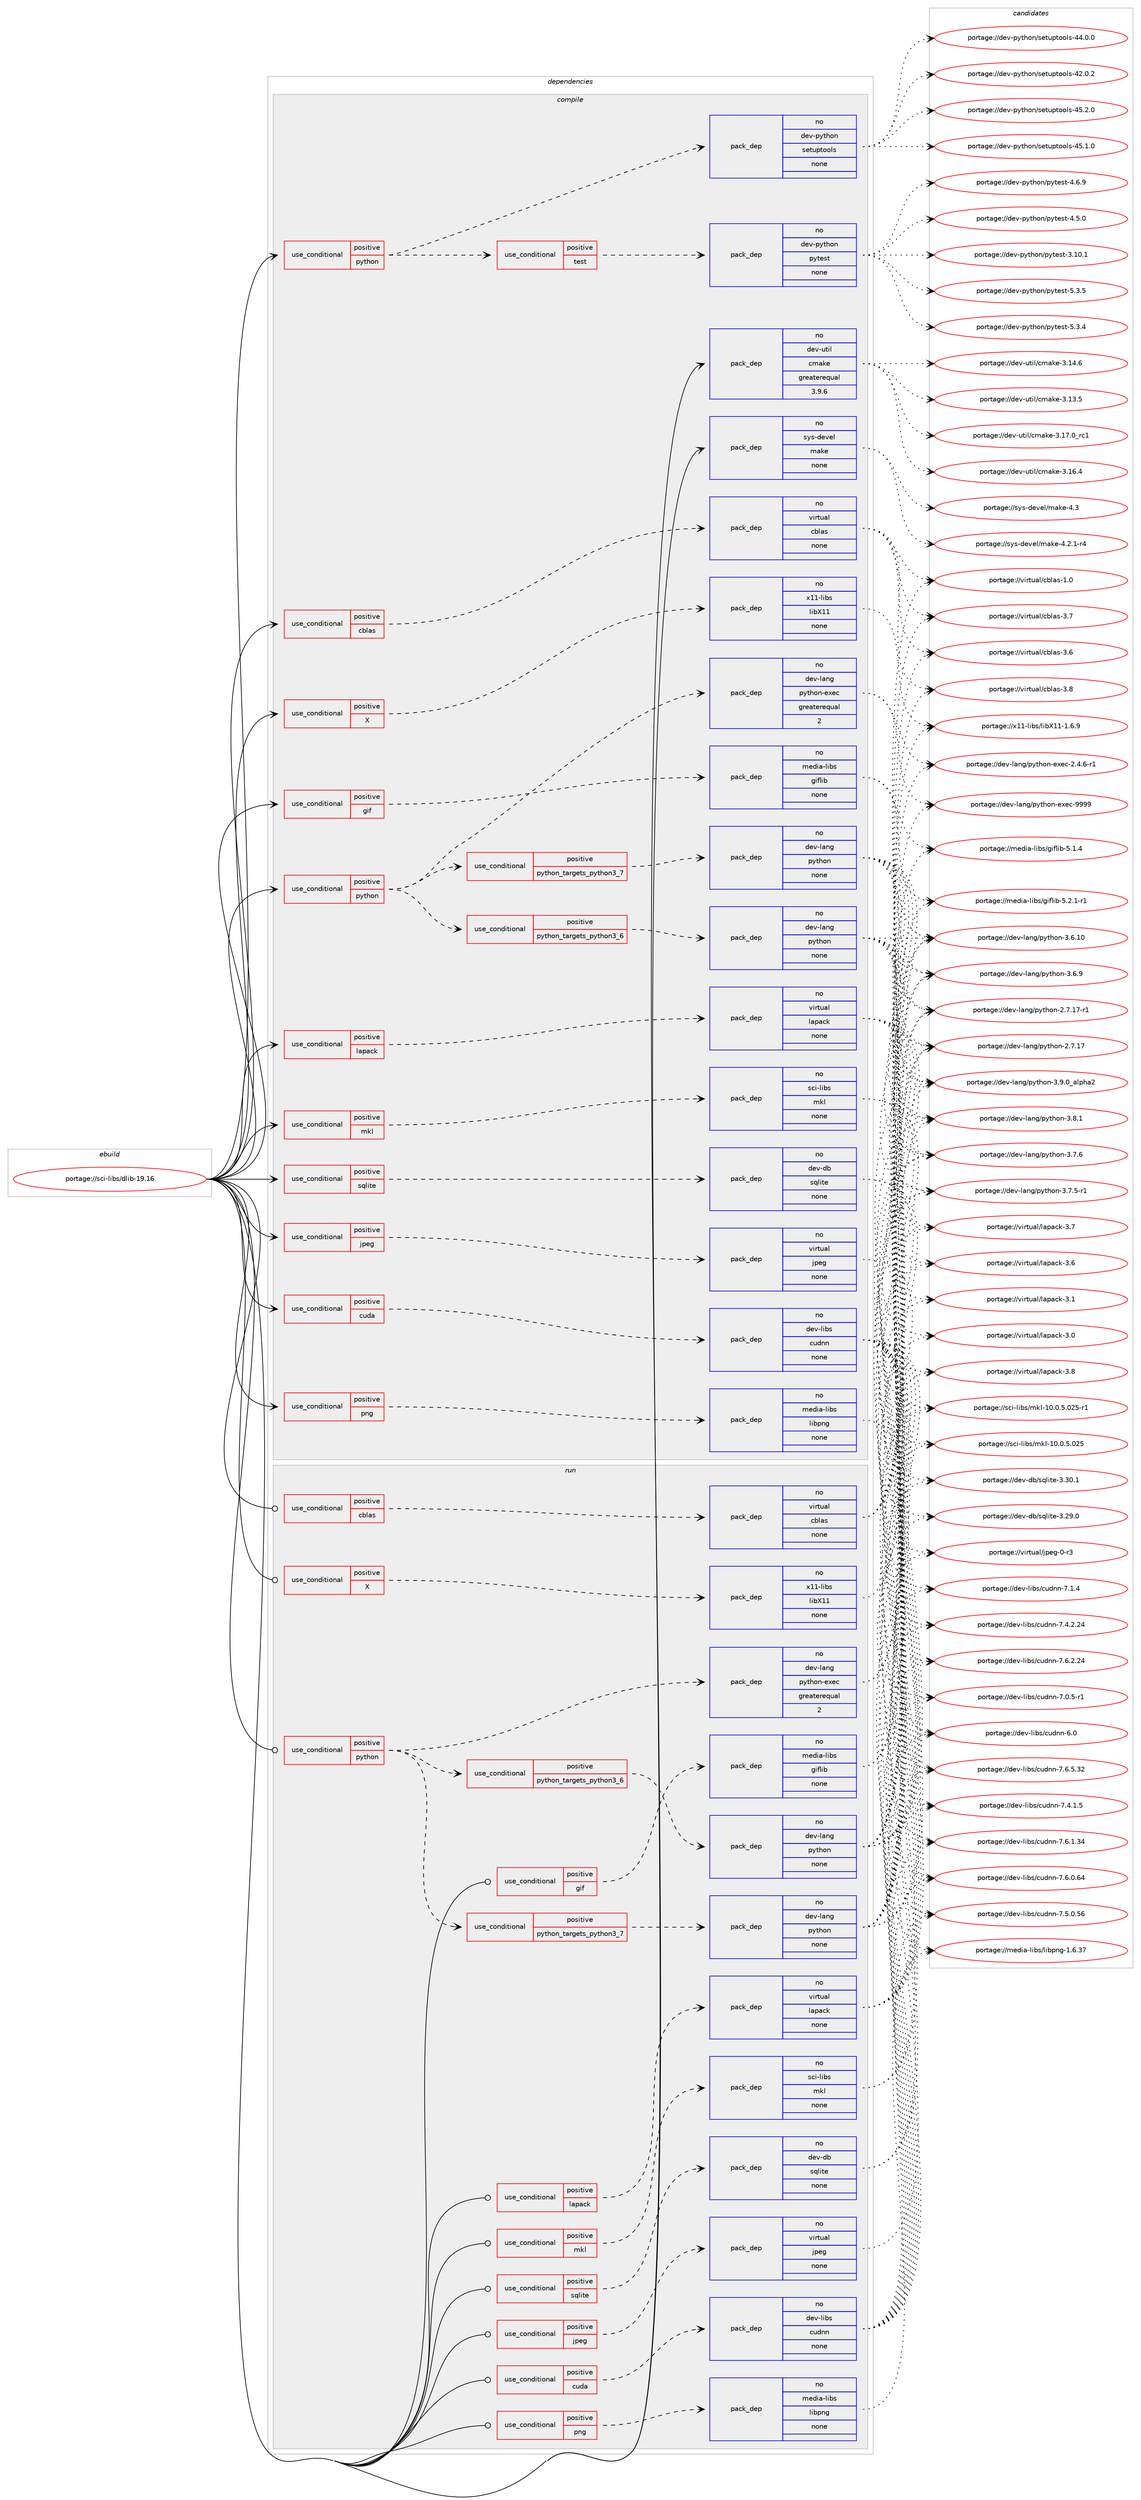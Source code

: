 digraph prolog {

# *************
# Graph options
# *************

newrank=true;
concentrate=true;
compound=true;
graph [rankdir=LR,fontname=Helvetica,fontsize=10,ranksep=1.5];#, ranksep=2.5, nodesep=0.2];
edge  [arrowhead=vee];
node  [fontname=Helvetica,fontsize=10];

# **********
# The ebuild
# **********

subgraph cluster_leftcol {
color=gray;
rank=same;
label=<<i>ebuild</i>>;
id [label="portage://sci-libs/dlib-19.16", color=red, width=4, href="../sci-libs/dlib-19.16.svg"];
}

# ****************
# The dependencies
# ****************

subgraph cluster_midcol {
color=gray;
label=<<i>dependencies</i>>;
subgraph cluster_compile {
fillcolor="#eeeeee";
style=filled;
label=<<i>compile</i>>;
subgraph cond19337 {
dependency95347 [label=<<TABLE BORDER="0" CELLBORDER="1" CELLSPACING="0" CELLPADDING="4"><TR><TD ROWSPAN="3" CELLPADDING="10">use_conditional</TD></TR><TR><TD>positive</TD></TR><TR><TD>X</TD></TR></TABLE>>, shape=none, color=red];
subgraph pack74422 {
dependency95348 [label=<<TABLE BORDER="0" CELLBORDER="1" CELLSPACING="0" CELLPADDING="4" WIDTH="220"><TR><TD ROWSPAN="6" CELLPADDING="30">pack_dep</TD></TR><TR><TD WIDTH="110">no</TD></TR><TR><TD>x11-libs</TD></TR><TR><TD>libX11</TD></TR><TR><TD>none</TD></TR><TR><TD></TD></TR></TABLE>>, shape=none, color=blue];
}
dependency95347:e -> dependency95348:w [weight=20,style="dashed",arrowhead="vee"];
}
id:e -> dependency95347:w [weight=20,style="solid",arrowhead="vee"];
subgraph cond19338 {
dependency95349 [label=<<TABLE BORDER="0" CELLBORDER="1" CELLSPACING="0" CELLPADDING="4"><TR><TD ROWSPAN="3" CELLPADDING="10">use_conditional</TD></TR><TR><TD>positive</TD></TR><TR><TD>cblas</TD></TR></TABLE>>, shape=none, color=red];
subgraph pack74423 {
dependency95350 [label=<<TABLE BORDER="0" CELLBORDER="1" CELLSPACING="0" CELLPADDING="4" WIDTH="220"><TR><TD ROWSPAN="6" CELLPADDING="30">pack_dep</TD></TR><TR><TD WIDTH="110">no</TD></TR><TR><TD>virtual</TD></TR><TR><TD>cblas</TD></TR><TR><TD>none</TD></TR><TR><TD></TD></TR></TABLE>>, shape=none, color=blue];
}
dependency95349:e -> dependency95350:w [weight=20,style="dashed",arrowhead="vee"];
}
id:e -> dependency95349:w [weight=20,style="solid",arrowhead="vee"];
subgraph cond19339 {
dependency95351 [label=<<TABLE BORDER="0" CELLBORDER="1" CELLSPACING="0" CELLPADDING="4"><TR><TD ROWSPAN="3" CELLPADDING="10">use_conditional</TD></TR><TR><TD>positive</TD></TR><TR><TD>cuda</TD></TR></TABLE>>, shape=none, color=red];
subgraph pack74424 {
dependency95352 [label=<<TABLE BORDER="0" CELLBORDER="1" CELLSPACING="0" CELLPADDING="4" WIDTH="220"><TR><TD ROWSPAN="6" CELLPADDING="30">pack_dep</TD></TR><TR><TD WIDTH="110">no</TD></TR><TR><TD>dev-libs</TD></TR><TR><TD>cudnn</TD></TR><TR><TD>none</TD></TR><TR><TD></TD></TR></TABLE>>, shape=none, color=blue];
}
dependency95351:e -> dependency95352:w [weight=20,style="dashed",arrowhead="vee"];
}
id:e -> dependency95351:w [weight=20,style="solid",arrowhead="vee"];
subgraph cond19340 {
dependency95353 [label=<<TABLE BORDER="0" CELLBORDER="1" CELLSPACING="0" CELLPADDING="4"><TR><TD ROWSPAN="3" CELLPADDING="10">use_conditional</TD></TR><TR><TD>positive</TD></TR><TR><TD>gif</TD></TR></TABLE>>, shape=none, color=red];
subgraph pack74425 {
dependency95354 [label=<<TABLE BORDER="0" CELLBORDER="1" CELLSPACING="0" CELLPADDING="4" WIDTH="220"><TR><TD ROWSPAN="6" CELLPADDING="30">pack_dep</TD></TR><TR><TD WIDTH="110">no</TD></TR><TR><TD>media-libs</TD></TR><TR><TD>giflib</TD></TR><TR><TD>none</TD></TR><TR><TD></TD></TR></TABLE>>, shape=none, color=blue];
}
dependency95353:e -> dependency95354:w [weight=20,style="dashed",arrowhead="vee"];
}
id:e -> dependency95353:w [weight=20,style="solid",arrowhead="vee"];
subgraph cond19341 {
dependency95355 [label=<<TABLE BORDER="0" CELLBORDER="1" CELLSPACING="0" CELLPADDING="4"><TR><TD ROWSPAN="3" CELLPADDING="10">use_conditional</TD></TR><TR><TD>positive</TD></TR><TR><TD>jpeg</TD></TR></TABLE>>, shape=none, color=red];
subgraph pack74426 {
dependency95356 [label=<<TABLE BORDER="0" CELLBORDER="1" CELLSPACING="0" CELLPADDING="4" WIDTH="220"><TR><TD ROWSPAN="6" CELLPADDING="30">pack_dep</TD></TR><TR><TD WIDTH="110">no</TD></TR><TR><TD>virtual</TD></TR><TR><TD>jpeg</TD></TR><TR><TD>none</TD></TR><TR><TD></TD></TR></TABLE>>, shape=none, color=blue];
}
dependency95355:e -> dependency95356:w [weight=20,style="dashed",arrowhead="vee"];
}
id:e -> dependency95355:w [weight=20,style="solid",arrowhead="vee"];
subgraph cond19342 {
dependency95357 [label=<<TABLE BORDER="0" CELLBORDER="1" CELLSPACING="0" CELLPADDING="4"><TR><TD ROWSPAN="3" CELLPADDING="10">use_conditional</TD></TR><TR><TD>positive</TD></TR><TR><TD>lapack</TD></TR></TABLE>>, shape=none, color=red];
subgraph pack74427 {
dependency95358 [label=<<TABLE BORDER="0" CELLBORDER="1" CELLSPACING="0" CELLPADDING="4" WIDTH="220"><TR><TD ROWSPAN="6" CELLPADDING="30">pack_dep</TD></TR><TR><TD WIDTH="110">no</TD></TR><TR><TD>virtual</TD></TR><TR><TD>lapack</TD></TR><TR><TD>none</TD></TR><TR><TD></TD></TR></TABLE>>, shape=none, color=blue];
}
dependency95357:e -> dependency95358:w [weight=20,style="dashed",arrowhead="vee"];
}
id:e -> dependency95357:w [weight=20,style="solid",arrowhead="vee"];
subgraph cond19343 {
dependency95359 [label=<<TABLE BORDER="0" CELLBORDER="1" CELLSPACING="0" CELLPADDING="4"><TR><TD ROWSPAN="3" CELLPADDING="10">use_conditional</TD></TR><TR><TD>positive</TD></TR><TR><TD>mkl</TD></TR></TABLE>>, shape=none, color=red];
subgraph pack74428 {
dependency95360 [label=<<TABLE BORDER="0" CELLBORDER="1" CELLSPACING="0" CELLPADDING="4" WIDTH="220"><TR><TD ROWSPAN="6" CELLPADDING="30">pack_dep</TD></TR><TR><TD WIDTH="110">no</TD></TR><TR><TD>sci-libs</TD></TR><TR><TD>mkl</TD></TR><TR><TD>none</TD></TR><TR><TD></TD></TR></TABLE>>, shape=none, color=blue];
}
dependency95359:e -> dependency95360:w [weight=20,style="dashed",arrowhead="vee"];
}
id:e -> dependency95359:w [weight=20,style="solid",arrowhead="vee"];
subgraph cond19344 {
dependency95361 [label=<<TABLE BORDER="0" CELLBORDER="1" CELLSPACING="0" CELLPADDING="4"><TR><TD ROWSPAN="3" CELLPADDING="10">use_conditional</TD></TR><TR><TD>positive</TD></TR><TR><TD>png</TD></TR></TABLE>>, shape=none, color=red];
subgraph pack74429 {
dependency95362 [label=<<TABLE BORDER="0" CELLBORDER="1" CELLSPACING="0" CELLPADDING="4" WIDTH="220"><TR><TD ROWSPAN="6" CELLPADDING="30">pack_dep</TD></TR><TR><TD WIDTH="110">no</TD></TR><TR><TD>media-libs</TD></TR><TR><TD>libpng</TD></TR><TR><TD>none</TD></TR><TR><TD></TD></TR></TABLE>>, shape=none, color=blue];
}
dependency95361:e -> dependency95362:w [weight=20,style="dashed",arrowhead="vee"];
}
id:e -> dependency95361:w [weight=20,style="solid",arrowhead="vee"];
subgraph cond19345 {
dependency95363 [label=<<TABLE BORDER="0" CELLBORDER="1" CELLSPACING="0" CELLPADDING="4"><TR><TD ROWSPAN="3" CELLPADDING="10">use_conditional</TD></TR><TR><TD>positive</TD></TR><TR><TD>python</TD></TR></TABLE>>, shape=none, color=red];
subgraph cond19346 {
dependency95364 [label=<<TABLE BORDER="0" CELLBORDER="1" CELLSPACING="0" CELLPADDING="4"><TR><TD ROWSPAN="3" CELLPADDING="10">use_conditional</TD></TR><TR><TD>positive</TD></TR><TR><TD>python_targets_python3_6</TD></TR></TABLE>>, shape=none, color=red];
subgraph pack74430 {
dependency95365 [label=<<TABLE BORDER="0" CELLBORDER="1" CELLSPACING="0" CELLPADDING="4" WIDTH="220"><TR><TD ROWSPAN="6" CELLPADDING="30">pack_dep</TD></TR><TR><TD WIDTH="110">no</TD></TR><TR><TD>dev-lang</TD></TR><TR><TD>python</TD></TR><TR><TD>none</TD></TR><TR><TD></TD></TR></TABLE>>, shape=none, color=blue];
}
dependency95364:e -> dependency95365:w [weight=20,style="dashed",arrowhead="vee"];
}
dependency95363:e -> dependency95364:w [weight=20,style="dashed",arrowhead="vee"];
subgraph cond19347 {
dependency95366 [label=<<TABLE BORDER="0" CELLBORDER="1" CELLSPACING="0" CELLPADDING="4"><TR><TD ROWSPAN="3" CELLPADDING="10">use_conditional</TD></TR><TR><TD>positive</TD></TR><TR><TD>python_targets_python3_7</TD></TR></TABLE>>, shape=none, color=red];
subgraph pack74431 {
dependency95367 [label=<<TABLE BORDER="0" CELLBORDER="1" CELLSPACING="0" CELLPADDING="4" WIDTH="220"><TR><TD ROWSPAN="6" CELLPADDING="30">pack_dep</TD></TR><TR><TD WIDTH="110">no</TD></TR><TR><TD>dev-lang</TD></TR><TR><TD>python</TD></TR><TR><TD>none</TD></TR><TR><TD></TD></TR></TABLE>>, shape=none, color=blue];
}
dependency95366:e -> dependency95367:w [weight=20,style="dashed",arrowhead="vee"];
}
dependency95363:e -> dependency95366:w [weight=20,style="dashed",arrowhead="vee"];
subgraph pack74432 {
dependency95368 [label=<<TABLE BORDER="0" CELLBORDER="1" CELLSPACING="0" CELLPADDING="4" WIDTH="220"><TR><TD ROWSPAN="6" CELLPADDING="30">pack_dep</TD></TR><TR><TD WIDTH="110">no</TD></TR><TR><TD>dev-lang</TD></TR><TR><TD>python-exec</TD></TR><TR><TD>greaterequal</TD></TR><TR><TD>2</TD></TR></TABLE>>, shape=none, color=blue];
}
dependency95363:e -> dependency95368:w [weight=20,style="dashed",arrowhead="vee"];
}
id:e -> dependency95363:w [weight=20,style="solid",arrowhead="vee"];
subgraph cond19348 {
dependency95369 [label=<<TABLE BORDER="0" CELLBORDER="1" CELLSPACING="0" CELLPADDING="4"><TR><TD ROWSPAN="3" CELLPADDING="10">use_conditional</TD></TR><TR><TD>positive</TD></TR><TR><TD>python</TD></TR></TABLE>>, shape=none, color=red];
subgraph pack74433 {
dependency95370 [label=<<TABLE BORDER="0" CELLBORDER="1" CELLSPACING="0" CELLPADDING="4" WIDTH="220"><TR><TD ROWSPAN="6" CELLPADDING="30">pack_dep</TD></TR><TR><TD WIDTH="110">no</TD></TR><TR><TD>dev-python</TD></TR><TR><TD>setuptools</TD></TR><TR><TD>none</TD></TR><TR><TD></TD></TR></TABLE>>, shape=none, color=blue];
}
dependency95369:e -> dependency95370:w [weight=20,style="dashed",arrowhead="vee"];
subgraph cond19349 {
dependency95371 [label=<<TABLE BORDER="0" CELLBORDER="1" CELLSPACING="0" CELLPADDING="4"><TR><TD ROWSPAN="3" CELLPADDING="10">use_conditional</TD></TR><TR><TD>positive</TD></TR><TR><TD>test</TD></TR></TABLE>>, shape=none, color=red];
subgraph pack74434 {
dependency95372 [label=<<TABLE BORDER="0" CELLBORDER="1" CELLSPACING="0" CELLPADDING="4" WIDTH="220"><TR><TD ROWSPAN="6" CELLPADDING="30">pack_dep</TD></TR><TR><TD WIDTH="110">no</TD></TR><TR><TD>dev-python</TD></TR><TR><TD>pytest</TD></TR><TR><TD>none</TD></TR><TR><TD></TD></TR></TABLE>>, shape=none, color=blue];
}
dependency95371:e -> dependency95372:w [weight=20,style="dashed",arrowhead="vee"];
}
dependency95369:e -> dependency95371:w [weight=20,style="dashed",arrowhead="vee"];
}
id:e -> dependency95369:w [weight=20,style="solid",arrowhead="vee"];
subgraph cond19350 {
dependency95373 [label=<<TABLE BORDER="0" CELLBORDER="1" CELLSPACING="0" CELLPADDING="4"><TR><TD ROWSPAN="3" CELLPADDING="10">use_conditional</TD></TR><TR><TD>positive</TD></TR><TR><TD>sqlite</TD></TR></TABLE>>, shape=none, color=red];
subgraph pack74435 {
dependency95374 [label=<<TABLE BORDER="0" CELLBORDER="1" CELLSPACING="0" CELLPADDING="4" WIDTH="220"><TR><TD ROWSPAN="6" CELLPADDING="30">pack_dep</TD></TR><TR><TD WIDTH="110">no</TD></TR><TR><TD>dev-db</TD></TR><TR><TD>sqlite</TD></TR><TR><TD>none</TD></TR><TR><TD></TD></TR></TABLE>>, shape=none, color=blue];
}
dependency95373:e -> dependency95374:w [weight=20,style="dashed",arrowhead="vee"];
}
id:e -> dependency95373:w [weight=20,style="solid",arrowhead="vee"];
subgraph pack74436 {
dependency95375 [label=<<TABLE BORDER="0" CELLBORDER="1" CELLSPACING="0" CELLPADDING="4" WIDTH="220"><TR><TD ROWSPAN="6" CELLPADDING="30">pack_dep</TD></TR><TR><TD WIDTH="110">no</TD></TR><TR><TD>dev-util</TD></TR><TR><TD>cmake</TD></TR><TR><TD>greaterequal</TD></TR><TR><TD>3.9.6</TD></TR></TABLE>>, shape=none, color=blue];
}
id:e -> dependency95375:w [weight=20,style="solid",arrowhead="vee"];
subgraph pack74437 {
dependency95376 [label=<<TABLE BORDER="0" CELLBORDER="1" CELLSPACING="0" CELLPADDING="4" WIDTH="220"><TR><TD ROWSPAN="6" CELLPADDING="30">pack_dep</TD></TR><TR><TD WIDTH="110">no</TD></TR><TR><TD>sys-devel</TD></TR><TR><TD>make</TD></TR><TR><TD>none</TD></TR><TR><TD></TD></TR></TABLE>>, shape=none, color=blue];
}
id:e -> dependency95376:w [weight=20,style="solid",arrowhead="vee"];
}
subgraph cluster_compileandrun {
fillcolor="#eeeeee";
style=filled;
label=<<i>compile and run</i>>;
}
subgraph cluster_run {
fillcolor="#eeeeee";
style=filled;
label=<<i>run</i>>;
subgraph cond19351 {
dependency95377 [label=<<TABLE BORDER="0" CELLBORDER="1" CELLSPACING="0" CELLPADDING="4"><TR><TD ROWSPAN="3" CELLPADDING="10">use_conditional</TD></TR><TR><TD>positive</TD></TR><TR><TD>X</TD></TR></TABLE>>, shape=none, color=red];
subgraph pack74438 {
dependency95378 [label=<<TABLE BORDER="0" CELLBORDER="1" CELLSPACING="0" CELLPADDING="4" WIDTH="220"><TR><TD ROWSPAN="6" CELLPADDING="30">pack_dep</TD></TR><TR><TD WIDTH="110">no</TD></TR><TR><TD>x11-libs</TD></TR><TR><TD>libX11</TD></TR><TR><TD>none</TD></TR><TR><TD></TD></TR></TABLE>>, shape=none, color=blue];
}
dependency95377:e -> dependency95378:w [weight=20,style="dashed",arrowhead="vee"];
}
id:e -> dependency95377:w [weight=20,style="solid",arrowhead="odot"];
subgraph cond19352 {
dependency95379 [label=<<TABLE BORDER="0" CELLBORDER="1" CELLSPACING="0" CELLPADDING="4"><TR><TD ROWSPAN="3" CELLPADDING="10">use_conditional</TD></TR><TR><TD>positive</TD></TR><TR><TD>cblas</TD></TR></TABLE>>, shape=none, color=red];
subgraph pack74439 {
dependency95380 [label=<<TABLE BORDER="0" CELLBORDER="1" CELLSPACING="0" CELLPADDING="4" WIDTH="220"><TR><TD ROWSPAN="6" CELLPADDING="30">pack_dep</TD></TR><TR><TD WIDTH="110">no</TD></TR><TR><TD>virtual</TD></TR><TR><TD>cblas</TD></TR><TR><TD>none</TD></TR><TR><TD></TD></TR></TABLE>>, shape=none, color=blue];
}
dependency95379:e -> dependency95380:w [weight=20,style="dashed",arrowhead="vee"];
}
id:e -> dependency95379:w [weight=20,style="solid",arrowhead="odot"];
subgraph cond19353 {
dependency95381 [label=<<TABLE BORDER="0" CELLBORDER="1" CELLSPACING="0" CELLPADDING="4"><TR><TD ROWSPAN="3" CELLPADDING="10">use_conditional</TD></TR><TR><TD>positive</TD></TR><TR><TD>cuda</TD></TR></TABLE>>, shape=none, color=red];
subgraph pack74440 {
dependency95382 [label=<<TABLE BORDER="0" CELLBORDER="1" CELLSPACING="0" CELLPADDING="4" WIDTH="220"><TR><TD ROWSPAN="6" CELLPADDING="30">pack_dep</TD></TR><TR><TD WIDTH="110">no</TD></TR><TR><TD>dev-libs</TD></TR><TR><TD>cudnn</TD></TR><TR><TD>none</TD></TR><TR><TD></TD></TR></TABLE>>, shape=none, color=blue];
}
dependency95381:e -> dependency95382:w [weight=20,style="dashed",arrowhead="vee"];
}
id:e -> dependency95381:w [weight=20,style="solid",arrowhead="odot"];
subgraph cond19354 {
dependency95383 [label=<<TABLE BORDER="0" CELLBORDER="1" CELLSPACING="0" CELLPADDING="4"><TR><TD ROWSPAN="3" CELLPADDING="10">use_conditional</TD></TR><TR><TD>positive</TD></TR><TR><TD>gif</TD></TR></TABLE>>, shape=none, color=red];
subgraph pack74441 {
dependency95384 [label=<<TABLE BORDER="0" CELLBORDER="1" CELLSPACING="0" CELLPADDING="4" WIDTH="220"><TR><TD ROWSPAN="6" CELLPADDING="30">pack_dep</TD></TR><TR><TD WIDTH="110">no</TD></TR><TR><TD>media-libs</TD></TR><TR><TD>giflib</TD></TR><TR><TD>none</TD></TR><TR><TD></TD></TR></TABLE>>, shape=none, color=blue];
}
dependency95383:e -> dependency95384:w [weight=20,style="dashed",arrowhead="vee"];
}
id:e -> dependency95383:w [weight=20,style="solid",arrowhead="odot"];
subgraph cond19355 {
dependency95385 [label=<<TABLE BORDER="0" CELLBORDER="1" CELLSPACING="0" CELLPADDING="4"><TR><TD ROWSPAN="3" CELLPADDING="10">use_conditional</TD></TR><TR><TD>positive</TD></TR><TR><TD>jpeg</TD></TR></TABLE>>, shape=none, color=red];
subgraph pack74442 {
dependency95386 [label=<<TABLE BORDER="0" CELLBORDER="1" CELLSPACING="0" CELLPADDING="4" WIDTH="220"><TR><TD ROWSPAN="6" CELLPADDING="30">pack_dep</TD></TR><TR><TD WIDTH="110">no</TD></TR><TR><TD>virtual</TD></TR><TR><TD>jpeg</TD></TR><TR><TD>none</TD></TR><TR><TD></TD></TR></TABLE>>, shape=none, color=blue];
}
dependency95385:e -> dependency95386:w [weight=20,style="dashed",arrowhead="vee"];
}
id:e -> dependency95385:w [weight=20,style="solid",arrowhead="odot"];
subgraph cond19356 {
dependency95387 [label=<<TABLE BORDER="0" CELLBORDER="1" CELLSPACING="0" CELLPADDING="4"><TR><TD ROWSPAN="3" CELLPADDING="10">use_conditional</TD></TR><TR><TD>positive</TD></TR><TR><TD>lapack</TD></TR></TABLE>>, shape=none, color=red];
subgraph pack74443 {
dependency95388 [label=<<TABLE BORDER="0" CELLBORDER="1" CELLSPACING="0" CELLPADDING="4" WIDTH="220"><TR><TD ROWSPAN="6" CELLPADDING="30">pack_dep</TD></TR><TR><TD WIDTH="110">no</TD></TR><TR><TD>virtual</TD></TR><TR><TD>lapack</TD></TR><TR><TD>none</TD></TR><TR><TD></TD></TR></TABLE>>, shape=none, color=blue];
}
dependency95387:e -> dependency95388:w [weight=20,style="dashed",arrowhead="vee"];
}
id:e -> dependency95387:w [weight=20,style="solid",arrowhead="odot"];
subgraph cond19357 {
dependency95389 [label=<<TABLE BORDER="0" CELLBORDER="1" CELLSPACING="0" CELLPADDING="4"><TR><TD ROWSPAN="3" CELLPADDING="10">use_conditional</TD></TR><TR><TD>positive</TD></TR><TR><TD>mkl</TD></TR></TABLE>>, shape=none, color=red];
subgraph pack74444 {
dependency95390 [label=<<TABLE BORDER="0" CELLBORDER="1" CELLSPACING="0" CELLPADDING="4" WIDTH="220"><TR><TD ROWSPAN="6" CELLPADDING="30">pack_dep</TD></TR><TR><TD WIDTH="110">no</TD></TR><TR><TD>sci-libs</TD></TR><TR><TD>mkl</TD></TR><TR><TD>none</TD></TR><TR><TD></TD></TR></TABLE>>, shape=none, color=blue];
}
dependency95389:e -> dependency95390:w [weight=20,style="dashed",arrowhead="vee"];
}
id:e -> dependency95389:w [weight=20,style="solid",arrowhead="odot"];
subgraph cond19358 {
dependency95391 [label=<<TABLE BORDER="0" CELLBORDER="1" CELLSPACING="0" CELLPADDING="4"><TR><TD ROWSPAN="3" CELLPADDING="10">use_conditional</TD></TR><TR><TD>positive</TD></TR><TR><TD>png</TD></TR></TABLE>>, shape=none, color=red];
subgraph pack74445 {
dependency95392 [label=<<TABLE BORDER="0" CELLBORDER="1" CELLSPACING="0" CELLPADDING="4" WIDTH="220"><TR><TD ROWSPAN="6" CELLPADDING="30">pack_dep</TD></TR><TR><TD WIDTH="110">no</TD></TR><TR><TD>media-libs</TD></TR><TR><TD>libpng</TD></TR><TR><TD>none</TD></TR><TR><TD></TD></TR></TABLE>>, shape=none, color=blue];
}
dependency95391:e -> dependency95392:w [weight=20,style="dashed",arrowhead="vee"];
}
id:e -> dependency95391:w [weight=20,style="solid",arrowhead="odot"];
subgraph cond19359 {
dependency95393 [label=<<TABLE BORDER="0" CELLBORDER="1" CELLSPACING="0" CELLPADDING="4"><TR><TD ROWSPAN="3" CELLPADDING="10">use_conditional</TD></TR><TR><TD>positive</TD></TR><TR><TD>python</TD></TR></TABLE>>, shape=none, color=red];
subgraph cond19360 {
dependency95394 [label=<<TABLE BORDER="0" CELLBORDER="1" CELLSPACING="0" CELLPADDING="4"><TR><TD ROWSPAN="3" CELLPADDING="10">use_conditional</TD></TR><TR><TD>positive</TD></TR><TR><TD>python_targets_python3_6</TD></TR></TABLE>>, shape=none, color=red];
subgraph pack74446 {
dependency95395 [label=<<TABLE BORDER="0" CELLBORDER="1" CELLSPACING="0" CELLPADDING="4" WIDTH="220"><TR><TD ROWSPAN="6" CELLPADDING="30">pack_dep</TD></TR><TR><TD WIDTH="110">no</TD></TR><TR><TD>dev-lang</TD></TR><TR><TD>python</TD></TR><TR><TD>none</TD></TR><TR><TD></TD></TR></TABLE>>, shape=none, color=blue];
}
dependency95394:e -> dependency95395:w [weight=20,style="dashed",arrowhead="vee"];
}
dependency95393:e -> dependency95394:w [weight=20,style="dashed",arrowhead="vee"];
subgraph cond19361 {
dependency95396 [label=<<TABLE BORDER="0" CELLBORDER="1" CELLSPACING="0" CELLPADDING="4"><TR><TD ROWSPAN="3" CELLPADDING="10">use_conditional</TD></TR><TR><TD>positive</TD></TR><TR><TD>python_targets_python3_7</TD></TR></TABLE>>, shape=none, color=red];
subgraph pack74447 {
dependency95397 [label=<<TABLE BORDER="0" CELLBORDER="1" CELLSPACING="0" CELLPADDING="4" WIDTH="220"><TR><TD ROWSPAN="6" CELLPADDING="30">pack_dep</TD></TR><TR><TD WIDTH="110">no</TD></TR><TR><TD>dev-lang</TD></TR><TR><TD>python</TD></TR><TR><TD>none</TD></TR><TR><TD></TD></TR></TABLE>>, shape=none, color=blue];
}
dependency95396:e -> dependency95397:w [weight=20,style="dashed",arrowhead="vee"];
}
dependency95393:e -> dependency95396:w [weight=20,style="dashed",arrowhead="vee"];
subgraph pack74448 {
dependency95398 [label=<<TABLE BORDER="0" CELLBORDER="1" CELLSPACING="0" CELLPADDING="4" WIDTH="220"><TR><TD ROWSPAN="6" CELLPADDING="30">pack_dep</TD></TR><TR><TD WIDTH="110">no</TD></TR><TR><TD>dev-lang</TD></TR><TR><TD>python-exec</TD></TR><TR><TD>greaterequal</TD></TR><TR><TD>2</TD></TR></TABLE>>, shape=none, color=blue];
}
dependency95393:e -> dependency95398:w [weight=20,style="dashed",arrowhead="vee"];
}
id:e -> dependency95393:w [weight=20,style="solid",arrowhead="odot"];
subgraph cond19362 {
dependency95399 [label=<<TABLE BORDER="0" CELLBORDER="1" CELLSPACING="0" CELLPADDING="4"><TR><TD ROWSPAN="3" CELLPADDING="10">use_conditional</TD></TR><TR><TD>positive</TD></TR><TR><TD>sqlite</TD></TR></TABLE>>, shape=none, color=red];
subgraph pack74449 {
dependency95400 [label=<<TABLE BORDER="0" CELLBORDER="1" CELLSPACING="0" CELLPADDING="4" WIDTH="220"><TR><TD ROWSPAN="6" CELLPADDING="30">pack_dep</TD></TR><TR><TD WIDTH="110">no</TD></TR><TR><TD>dev-db</TD></TR><TR><TD>sqlite</TD></TR><TR><TD>none</TD></TR><TR><TD></TD></TR></TABLE>>, shape=none, color=blue];
}
dependency95399:e -> dependency95400:w [weight=20,style="dashed",arrowhead="vee"];
}
id:e -> dependency95399:w [weight=20,style="solid",arrowhead="odot"];
}
}

# **************
# The candidates
# **************

subgraph cluster_choices {
rank=same;
color=gray;
label=<<i>candidates</i>>;

subgraph choice74422 {
color=black;
nodesep=1;
choice120494945108105981154710810598884949454946544657 [label="portage://x11-libs/libX11-1.6.9", color=red, width=4,href="../x11-libs/libX11-1.6.9.svg"];
dependency95348:e -> choice120494945108105981154710810598884949454946544657:w [style=dotted,weight="100"];
}
subgraph choice74423 {
color=black;
nodesep=1;
choice118105114116117971084799981089711545514656 [label="portage://virtual/cblas-3.8", color=red, width=4,href="../virtual/cblas-3.8.svg"];
choice118105114116117971084799981089711545514655 [label="portage://virtual/cblas-3.7", color=red, width=4,href="../virtual/cblas-3.7.svg"];
choice118105114116117971084799981089711545514654 [label="portage://virtual/cblas-3.6", color=red, width=4,href="../virtual/cblas-3.6.svg"];
choice118105114116117971084799981089711545494648 [label="portage://virtual/cblas-1.0", color=red, width=4,href="../virtual/cblas-1.0.svg"];
dependency95350:e -> choice118105114116117971084799981089711545514656:w [style=dotted,weight="100"];
dependency95350:e -> choice118105114116117971084799981089711545514655:w [style=dotted,weight="100"];
dependency95350:e -> choice118105114116117971084799981089711545514654:w [style=dotted,weight="100"];
dependency95350:e -> choice118105114116117971084799981089711545494648:w [style=dotted,weight="100"];
}
subgraph choice74424 {
color=black;
nodesep=1;
choice10010111845108105981154799117100110110455546544653465150 [label="portage://dev-libs/cudnn-7.6.5.32", color=red, width=4,href="../dev-libs/cudnn-7.6.5.32.svg"];
choice10010111845108105981154799117100110110455546544650465052 [label="portage://dev-libs/cudnn-7.6.2.24", color=red, width=4,href="../dev-libs/cudnn-7.6.2.24.svg"];
choice10010111845108105981154799117100110110455546544649465152 [label="portage://dev-libs/cudnn-7.6.1.34", color=red, width=4,href="../dev-libs/cudnn-7.6.1.34.svg"];
choice10010111845108105981154799117100110110455546544648465452 [label="portage://dev-libs/cudnn-7.6.0.64", color=red, width=4,href="../dev-libs/cudnn-7.6.0.64.svg"];
choice10010111845108105981154799117100110110455546534648465354 [label="portage://dev-libs/cudnn-7.5.0.56", color=red, width=4,href="../dev-libs/cudnn-7.5.0.56.svg"];
choice10010111845108105981154799117100110110455546524650465052 [label="portage://dev-libs/cudnn-7.4.2.24", color=red, width=4,href="../dev-libs/cudnn-7.4.2.24.svg"];
choice100101118451081059811547991171001101104555465246494653 [label="portage://dev-libs/cudnn-7.4.1.5", color=red, width=4,href="../dev-libs/cudnn-7.4.1.5.svg"];
choice10010111845108105981154799117100110110455546494652 [label="portage://dev-libs/cudnn-7.1.4", color=red, width=4,href="../dev-libs/cudnn-7.1.4.svg"];
choice100101118451081059811547991171001101104555464846534511449 [label="portage://dev-libs/cudnn-7.0.5-r1", color=red, width=4,href="../dev-libs/cudnn-7.0.5-r1.svg"];
choice1001011184510810598115479911710011011045544648 [label="portage://dev-libs/cudnn-6.0", color=red, width=4,href="../dev-libs/cudnn-6.0.svg"];
dependency95352:e -> choice10010111845108105981154799117100110110455546544653465150:w [style=dotted,weight="100"];
dependency95352:e -> choice10010111845108105981154799117100110110455546544650465052:w [style=dotted,weight="100"];
dependency95352:e -> choice10010111845108105981154799117100110110455546544649465152:w [style=dotted,weight="100"];
dependency95352:e -> choice10010111845108105981154799117100110110455546544648465452:w [style=dotted,weight="100"];
dependency95352:e -> choice10010111845108105981154799117100110110455546534648465354:w [style=dotted,weight="100"];
dependency95352:e -> choice10010111845108105981154799117100110110455546524650465052:w [style=dotted,weight="100"];
dependency95352:e -> choice100101118451081059811547991171001101104555465246494653:w [style=dotted,weight="100"];
dependency95352:e -> choice10010111845108105981154799117100110110455546494652:w [style=dotted,weight="100"];
dependency95352:e -> choice100101118451081059811547991171001101104555464846534511449:w [style=dotted,weight="100"];
dependency95352:e -> choice1001011184510810598115479911710011011045544648:w [style=dotted,weight="100"];
}
subgraph choice74425 {
color=black;
nodesep=1;
choice10910110010597451081059811547103105102108105984553465046494511449 [label="portage://media-libs/giflib-5.2.1-r1", color=red, width=4,href="../media-libs/giflib-5.2.1-r1.svg"];
choice1091011001059745108105981154710310510210810598455346494652 [label="portage://media-libs/giflib-5.1.4", color=red, width=4,href="../media-libs/giflib-5.1.4.svg"];
dependency95354:e -> choice10910110010597451081059811547103105102108105984553465046494511449:w [style=dotted,weight="100"];
dependency95354:e -> choice1091011001059745108105981154710310510210810598455346494652:w [style=dotted,weight="100"];
}
subgraph choice74426 {
color=black;
nodesep=1;
choice118105114116117971084710611210110345484511451 [label="portage://virtual/jpeg-0-r3", color=red, width=4,href="../virtual/jpeg-0-r3.svg"];
dependency95356:e -> choice118105114116117971084710611210110345484511451:w [style=dotted,weight="100"];
}
subgraph choice74427 {
color=black;
nodesep=1;
choice118105114116117971084710897112979910745514656 [label="portage://virtual/lapack-3.8", color=red, width=4,href="../virtual/lapack-3.8.svg"];
choice118105114116117971084710897112979910745514655 [label="portage://virtual/lapack-3.7", color=red, width=4,href="../virtual/lapack-3.7.svg"];
choice118105114116117971084710897112979910745514654 [label="portage://virtual/lapack-3.6", color=red, width=4,href="../virtual/lapack-3.6.svg"];
choice118105114116117971084710897112979910745514649 [label="portage://virtual/lapack-3.1", color=red, width=4,href="../virtual/lapack-3.1.svg"];
choice118105114116117971084710897112979910745514648 [label="portage://virtual/lapack-3.0", color=red, width=4,href="../virtual/lapack-3.0.svg"];
dependency95358:e -> choice118105114116117971084710897112979910745514656:w [style=dotted,weight="100"];
dependency95358:e -> choice118105114116117971084710897112979910745514655:w [style=dotted,weight="100"];
dependency95358:e -> choice118105114116117971084710897112979910745514654:w [style=dotted,weight="100"];
dependency95358:e -> choice118105114116117971084710897112979910745514649:w [style=dotted,weight="100"];
dependency95358:e -> choice118105114116117971084710897112979910745514648:w [style=dotted,weight="100"];
}
subgraph choice74428 {
color=black;
nodesep=1;
choice1159910545108105981154710910710845494846484653464850534511449 [label="portage://sci-libs/mkl-10.0.5.025-r1", color=red, width=4,href="../sci-libs/mkl-10.0.5.025-r1.svg"];
choice115991054510810598115471091071084549484648465346485053 [label="portage://sci-libs/mkl-10.0.5.025", color=red, width=4,href="../sci-libs/mkl-10.0.5.025.svg"];
dependency95360:e -> choice1159910545108105981154710910710845494846484653464850534511449:w [style=dotted,weight="100"];
dependency95360:e -> choice115991054510810598115471091071084549484648465346485053:w [style=dotted,weight="100"];
}
subgraph choice74429 {
color=black;
nodesep=1;
choice109101100105974510810598115471081059811211010345494654465155 [label="portage://media-libs/libpng-1.6.37", color=red, width=4,href="../media-libs/libpng-1.6.37.svg"];
dependency95362:e -> choice109101100105974510810598115471081059811211010345494654465155:w [style=dotted,weight="100"];
}
subgraph choice74430 {
color=black;
nodesep=1;
choice10010111845108971101034711212111610411111045514657464895971081121049750 [label="portage://dev-lang/python-3.9.0_alpha2", color=red, width=4,href="../dev-lang/python-3.9.0_alpha2.svg"];
choice100101118451089711010347112121116104111110455146564649 [label="portage://dev-lang/python-3.8.1", color=red, width=4,href="../dev-lang/python-3.8.1.svg"];
choice100101118451089711010347112121116104111110455146554654 [label="portage://dev-lang/python-3.7.6", color=red, width=4,href="../dev-lang/python-3.7.6.svg"];
choice1001011184510897110103471121211161041111104551465546534511449 [label="portage://dev-lang/python-3.7.5-r1", color=red, width=4,href="../dev-lang/python-3.7.5-r1.svg"];
choice100101118451089711010347112121116104111110455146544657 [label="portage://dev-lang/python-3.6.9", color=red, width=4,href="../dev-lang/python-3.6.9.svg"];
choice10010111845108971101034711212111610411111045514654464948 [label="portage://dev-lang/python-3.6.10", color=red, width=4,href="../dev-lang/python-3.6.10.svg"];
choice100101118451089711010347112121116104111110455046554649554511449 [label="portage://dev-lang/python-2.7.17-r1", color=red, width=4,href="../dev-lang/python-2.7.17-r1.svg"];
choice10010111845108971101034711212111610411111045504655464955 [label="portage://dev-lang/python-2.7.17", color=red, width=4,href="../dev-lang/python-2.7.17.svg"];
dependency95365:e -> choice10010111845108971101034711212111610411111045514657464895971081121049750:w [style=dotted,weight="100"];
dependency95365:e -> choice100101118451089711010347112121116104111110455146564649:w [style=dotted,weight="100"];
dependency95365:e -> choice100101118451089711010347112121116104111110455146554654:w [style=dotted,weight="100"];
dependency95365:e -> choice1001011184510897110103471121211161041111104551465546534511449:w [style=dotted,weight="100"];
dependency95365:e -> choice100101118451089711010347112121116104111110455146544657:w [style=dotted,weight="100"];
dependency95365:e -> choice10010111845108971101034711212111610411111045514654464948:w [style=dotted,weight="100"];
dependency95365:e -> choice100101118451089711010347112121116104111110455046554649554511449:w [style=dotted,weight="100"];
dependency95365:e -> choice10010111845108971101034711212111610411111045504655464955:w [style=dotted,weight="100"];
}
subgraph choice74431 {
color=black;
nodesep=1;
choice10010111845108971101034711212111610411111045514657464895971081121049750 [label="portage://dev-lang/python-3.9.0_alpha2", color=red, width=4,href="../dev-lang/python-3.9.0_alpha2.svg"];
choice100101118451089711010347112121116104111110455146564649 [label="portage://dev-lang/python-3.8.1", color=red, width=4,href="../dev-lang/python-3.8.1.svg"];
choice100101118451089711010347112121116104111110455146554654 [label="portage://dev-lang/python-3.7.6", color=red, width=4,href="../dev-lang/python-3.7.6.svg"];
choice1001011184510897110103471121211161041111104551465546534511449 [label="portage://dev-lang/python-3.7.5-r1", color=red, width=4,href="../dev-lang/python-3.7.5-r1.svg"];
choice100101118451089711010347112121116104111110455146544657 [label="portage://dev-lang/python-3.6.9", color=red, width=4,href="../dev-lang/python-3.6.9.svg"];
choice10010111845108971101034711212111610411111045514654464948 [label="portage://dev-lang/python-3.6.10", color=red, width=4,href="../dev-lang/python-3.6.10.svg"];
choice100101118451089711010347112121116104111110455046554649554511449 [label="portage://dev-lang/python-2.7.17-r1", color=red, width=4,href="../dev-lang/python-2.7.17-r1.svg"];
choice10010111845108971101034711212111610411111045504655464955 [label="portage://dev-lang/python-2.7.17", color=red, width=4,href="../dev-lang/python-2.7.17.svg"];
dependency95367:e -> choice10010111845108971101034711212111610411111045514657464895971081121049750:w [style=dotted,weight="100"];
dependency95367:e -> choice100101118451089711010347112121116104111110455146564649:w [style=dotted,weight="100"];
dependency95367:e -> choice100101118451089711010347112121116104111110455146554654:w [style=dotted,weight="100"];
dependency95367:e -> choice1001011184510897110103471121211161041111104551465546534511449:w [style=dotted,weight="100"];
dependency95367:e -> choice100101118451089711010347112121116104111110455146544657:w [style=dotted,weight="100"];
dependency95367:e -> choice10010111845108971101034711212111610411111045514654464948:w [style=dotted,weight="100"];
dependency95367:e -> choice100101118451089711010347112121116104111110455046554649554511449:w [style=dotted,weight="100"];
dependency95367:e -> choice10010111845108971101034711212111610411111045504655464955:w [style=dotted,weight="100"];
}
subgraph choice74432 {
color=black;
nodesep=1;
choice10010111845108971101034711212111610411111045101120101994557575757 [label="portage://dev-lang/python-exec-9999", color=red, width=4,href="../dev-lang/python-exec-9999.svg"];
choice10010111845108971101034711212111610411111045101120101994550465246544511449 [label="portage://dev-lang/python-exec-2.4.6-r1", color=red, width=4,href="../dev-lang/python-exec-2.4.6-r1.svg"];
dependency95368:e -> choice10010111845108971101034711212111610411111045101120101994557575757:w [style=dotted,weight="100"];
dependency95368:e -> choice10010111845108971101034711212111610411111045101120101994550465246544511449:w [style=dotted,weight="100"];
}
subgraph choice74433 {
color=black;
nodesep=1;
choice100101118451121211161041111104711510111611711211611111110811545525346504648 [label="portage://dev-python/setuptools-45.2.0", color=red, width=4,href="../dev-python/setuptools-45.2.0.svg"];
choice100101118451121211161041111104711510111611711211611111110811545525346494648 [label="portage://dev-python/setuptools-45.1.0", color=red, width=4,href="../dev-python/setuptools-45.1.0.svg"];
choice100101118451121211161041111104711510111611711211611111110811545525246484648 [label="portage://dev-python/setuptools-44.0.0", color=red, width=4,href="../dev-python/setuptools-44.0.0.svg"];
choice100101118451121211161041111104711510111611711211611111110811545525046484650 [label="portage://dev-python/setuptools-42.0.2", color=red, width=4,href="../dev-python/setuptools-42.0.2.svg"];
dependency95370:e -> choice100101118451121211161041111104711510111611711211611111110811545525346504648:w [style=dotted,weight="100"];
dependency95370:e -> choice100101118451121211161041111104711510111611711211611111110811545525346494648:w [style=dotted,weight="100"];
dependency95370:e -> choice100101118451121211161041111104711510111611711211611111110811545525246484648:w [style=dotted,weight="100"];
dependency95370:e -> choice100101118451121211161041111104711510111611711211611111110811545525046484650:w [style=dotted,weight="100"];
}
subgraph choice74434 {
color=black;
nodesep=1;
choice1001011184511212111610411111047112121116101115116455346514653 [label="portage://dev-python/pytest-5.3.5", color=red, width=4,href="../dev-python/pytest-5.3.5.svg"];
choice1001011184511212111610411111047112121116101115116455346514652 [label="portage://dev-python/pytest-5.3.4", color=red, width=4,href="../dev-python/pytest-5.3.4.svg"];
choice1001011184511212111610411111047112121116101115116455246544657 [label="portage://dev-python/pytest-4.6.9", color=red, width=4,href="../dev-python/pytest-4.6.9.svg"];
choice1001011184511212111610411111047112121116101115116455246534648 [label="portage://dev-python/pytest-4.5.0", color=red, width=4,href="../dev-python/pytest-4.5.0.svg"];
choice100101118451121211161041111104711212111610111511645514649484649 [label="portage://dev-python/pytest-3.10.1", color=red, width=4,href="../dev-python/pytest-3.10.1.svg"];
dependency95372:e -> choice1001011184511212111610411111047112121116101115116455346514653:w [style=dotted,weight="100"];
dependency95372:e -> choice1001011184511212111610411111047112121116101115116455346514652:w [style=dotted,weight="100"];
dependency95372:e -> choice1001011184511212111610411111047112121116101115116455246544657:w [style=dotted,weight="100"];
dependency95372:e -> choice1001011184511212111610411111047112121116101115116455246534648:w [style=dotted,weight="100"];
dependency95372:e -> choice100101118451121211161041111104711212111610111511645514649484649:w [style=dotted,weight="100"];
}
subgraph choice74435 {
color=black;
nodesep=1;
choice10010111845100984711511310810511610145514651484649 [label="portage://dev-db/sqlite-3.30.1", color=red, width=4,href="../dev-db/sqlite-3.30.1.svg"];
choice10010111845100984711511310810511610145514650574648 [label="portage://dev-db/sqlite-3.29.0", color=red, width=4,href="../dev-db/sqlite-3.29.0.svg"];
dependency95374:e -> choice10010111845100984711511310810511610145514651484649:w [style=dotted,weight="100"];
dependency95374:e -> choice10010111845100984711511310810511610145514650574648:w [style=dotted,weight="100"];
}
subgraph choice74436 {
color=black;
nodesep=1;
choice1001011184511711610510847991099710710145514649554648951149949 [label="portage://dev-util/cmake-3.17.0_rc1", color=red, width=4,href="../dev-util/cmake-3.17.0_rc1.svg"];
choice1001011184511711610510847991099710710145514649544652 [label="portage://dev-util/cmake-3.16.4", color=red, width=4,href="../dev-util/cmake-3.16.4.svg"];
choice1001011184511711610510847991099710710145514649524654 [label="portage://dev-util/cmake-3.14.6", color=red, width=4,href="../dev-util/cmake-3.14.6.svg"];
choice1001011184511711610510847991099710710145514649514653 [label="portage://dev-util/cmake-3.13.5", color=red, width=4,href="../dev-util/cmake-3.13.5.svg"];
dependency95375:e -> choice1001011184511711610510847991099710710145514649554648951149949:w [style=dotted,weight="100"];
dependency95375:e -> choice1001011184511711610510847991099710710145514649544652:w [style=dotted,weight="100"];
dependency95375:e -> choice1001011184511711610510847991099710710145514649524654:w [style=dotted,weight="100"];
dependency95375:e -> choice1001011184511711610510847991099710710145514649514653:w [style=dotted,weight="100"];
}
subgraph choice74437 {
color=black;
nodesep=1;
choice11512111545100101118101108471099710710145524651 [label="portage://sys-devel/make-4.3", color=red, width=4,href="../sys-devel/make-4.3.svg"];
choice1151211154510010111810110847109971071014552465046494511452 [label="portage://sys-devel/make-4.2.1-r4", color=red, width=4,href="../sys-devel/make-4.2.1-r4.svg"];
dependency95376:e -> choice11512111545100101118101108471099710710145524651:w [style=dotted,weight="100"];
dependency95376:e -> choice1151211154510010111810110847109971071014552465046494511452:w [style=dotted,weight="100"];
}
subgraph choice74438 {
color=black;
nodesep=1;
choice120494945108105981154710810598884949454946544657 [label="portage://x11-libs/libX11-1.6.9", color=red, width=4,href="../x11-libs/libX11-1.6.9.svg"];
dependency95378:e -> choice120494945108105981154710810598884949454946544657:w [style=dotted,weight="100"];
}
subgraph choice74439 {
color=black;
nodesep=1;
choice118105114116117971084799981089711545514656 [label="portage://virtual/cblas-3.8", color=red, width=4,href="../virtual/cblas-3.8.svg"];
choice118105114116117971084799981089711545514655 [label="portage://virtual/cblas-3.7", color=red, width=4,href="../virtual/cblas-3.7.svg"];
choice118105114116117971084799981089711545514654 [label="portage://virtual/cblas-3.6", color=red, width=4,href="../virtual/cblas-3.6.svg"];
choice118105114116117971084799981089711545494648 [label="portage://virtual/cblas-1.0", color=red, width=4,href="../virtual/cblas-1.0.svg"];
dependency95380:e -> choice118105114116117971084799981089711545514656:w [style=dotted,weight="100"];
dependency95380:e -> choice118105114116117971084799981089711545514655:w [style=dotted,weight="100"];
dependency95380:e -> choice118105114116117971084799981089711545514654:w [style=dotted,weight="100"];
dependency95380:e -> choice118105114116117971084799981089711545494648:w [style=dotted,weight="100"];
}
subgraph choice74440 {
color=black;
nodesep=1;
choice10010111845108105981154799117100110110455546544653465150 [label="portage://dev-libs/cudnn-7.6.5.32", color=red, width=4,href="../dev-libs/cudnn-7.6.5.32.svg"];
choice10010111845108105981154799117100110110455546544650465052 [label="portage://dev-libs/cudnn-7.6.2.24", color=red, width=4,href="../dev-libs/cudnn-7.6.2.24.svg"];
choice10010111845108105981154799117100110110455546544649465152 [label="portage://dev-libs/cudnn-7.6.1.34", color=red, width=4,href="../dev-libs/cudnn-7.6.1.34.svg"];
choice10010111845108105981154799117100110110455546544648465452 [label="portage://dev-libs/cudnn-7.6.0.64", color=red, width=4,href="../dev-libs/cudnn-7.6.0.64.svg"];
choice10010111845108105981154799117100110110455546534648465354 [label="portage://dev-libs/cudnn-7.5.0.56", color=red, width=4,href="../dev-libs/cudnn-7.5.0.56.svg"];
choice10010111845108105981154799117100110110455546524650465052 [label="portage://dev-libs/cudnn-7.4.2.24", color=red, width=4,href="../dev-libs/cudnn-7.4.2.24.svg"];
choice100101118451081059811547991171001101104555465246494653 [label="portage://dev-libs/cudnn-7.4.1.5", color=red, width=4,href="../dev-libs/cudnn-7.4.1.5.svg"];
choice10010111845108105981154799117100110110455546494652 [label="portage://dev-libs/cudnn-7.1.4", color=red, width=4,href="../dev-libs/cudnn-7.1.4.svg"];
choice100101118451081059811547991171001101104555464846534511449 [label="portage://dev-libs/cudnn-7.0.5-r1", color=red, width=4,href="../dev-libs/cudnn-7.0.5-r1.svg"];
choice1001011184510810598115479911710011011045544648 [label="portage://dev-libs/cudnn-6.0", color=red, width=4,href="../dev-libs/cudnn-6.0.svg"];
dependency95382:e -> choice10010111845108105981154799117100110110455546544653465150:w [style=dotted,weight="100"];
dependency95382:e -> choice10010111845108105981154799117100110110455546544650465052:w [style=dotted,weight="100"];
dependency95382:e -> choice10010111845108105981154799117100110110455546544649465152:w [style=dotted,weight="100"];
dependency95382:e -> choice10010111845108105981154799117100110110455546544648465452:w [style=dotted,weight="100"];
dependency95382:e -> choice10010111845108105981154799117100110110455546534648465354:w [style=dotted,weight="100"];
dependency95382:e -> choice10010111845108105981154799117100110110455546524650465052:w [style=dotted,weight="100"];
dependency95382:e -> choice100101118451081059811547991171001101104555465246494653:w [style=dotted,weight="100"];
dependency95382:e -> choice10010111845108105981154799117100110110455546494652:w [style=dotted,weight="100"];
dependency95382:e -> choice100101118451081059811547991171001101104555464846534511449:w [style=dotted,weight="100"];
dependency95382:e -> choice1001011184510810598115479911710011011045544648:w [style=dotted,weight="100"];
}
subgraph choice74441 {
color=black;
nodesep=1;
choice10910110010597451081059811547103105102108105984553465046494511449 [label="portage://media-libs/giflib-5.2.1-r1", color=red, width=4,href="../media-libs/giflib-5.2.1-r1.svg"];
choice1091011001059745108105981154710310510210810598455346494652 [label="portage://media-libs/giflib-5.1.4", color=red, width=4,href="../media-libs/giflib-5.1.4.svg"];
dependency95384:e -> choice10910110010597451081059811547103105102108105984553465046494511449:w [style=dotted,weight="100"];
dependency95384:e -> choice1091011001059745108105981154710310510210810598455346494652:w [style=dotted,weight="100"];
}
subgraph choice74442 {
color=black;
nodesep=1;
choice118105114116117971084710611210110345484511451 [label="portage://virtual/jpeg-0-r3", color=red, width=4,href="../virtual/jpeg-0-r3.svg"];
dependency95386:e -> choice118105114116117971084710611210110345484511451:w [style=dotted,weight="100"];
}
subgraph choice74443 {
color=black;
nodesep=1;
choice118105114116117971084710897112979910745514656 [label="portage://virtual/lapack-3.8", color=red, width=4,href="../virtual/lapack-3.8.svg"];
choice118105114116117971084710897112979910745514655 [label="portage://virtual/lapack-3.7", color=red, width=4,href="../virtual/lapack-3.7.svg"];
choice118105114116117971084710897112979910745514654 [label="portage://virtual/lapack-3.6", color=red, width=4,href="../virtual/lapack-3.6.svg"];
choice118105114116117971084710897112979910745514649 [label="portage://virtual/lapack-3.1", color=red, width=4,href="../virtual/lapack-3.1.svg"];
choice118105114116117971084710897112979910745514648 [label="portage://virtual/lapack-3.0", color=red, width=4,href="../virtual/lapack-3.0.svg"];
dependency95388:e -> choice118105114116117971084710897112979910745514656:w [style=dotted,weight="100"];
dependency95388:e -> choice118105114116117971084710897112979910745514655:w [style=dotted,weight="100"];
dependency95388:e -> choice118105114116117971084710897112979910745514654:w [style=dotted,weight="100"];
dependency95388:e -> choice118105114116117971084710897112979910745514649:w [style=dotted,weight="100"];
dependency95388:e -> choice118105114116117971084710897112979910745514648:w [style=dotted,weight="100"];
}
subgraph choice74444 {
color=black;
nodesep=1;
choice1159910545108105981154710910710845494846484653464850534511449 [label="portage://sci-libs/mkl-10.0.5.025-r1", color=red, width=4,href="../sci-libs/mkl-10.0.5.025-r1.svg"];
choice115991054510810598115471091071084549484648465346485053 [label="portage://sci-libs/mkl-10.0.5.025", color=red, width=4,href="../sci-libs/mkl-10.0.5.025.svg"];
dependency95390:e -> choice1159910545108105981154710910710845494846484653464850534511449:w [style=dotted,weight="100"];
dependency95390:e -> choice115991054510810598115471091071084549484648465346485053:w [style=dotted,weight="100"];
}
subgraph choice74445 {
color=black;
nodesep=1;
choice109101100105974510810598115471081059811211010345494654465155 [label="portage://media-libs/libpng-1.6.37", color=red, width=4,href="../media-libs/libpng-1.6.37.svg"];
dependency95392:e -> choice109101100105974510810598115471081059811211010345494654465155:w [style=dotted,weight="100"];
}
subgraph choice74446 {
color=black;
nodesep=1;
choice10010111845108971101034711212111610411111045514657464895971081121049750 [label="portage://dev-lang/python-3.9.0_alpha2", color=red, width=4,href="../dev-lang/python-3.9.0_alpha2.svg"];
choice100101118451089711010347112121116104111110455146564649 [label="portage://dev-lang/python-3.8.1", color=red, width=4,href="../dev-lang/python-3.8.1.svg"];
choice100101118451089711010347112121116104111110455146554654 [label="portage://dev-lang/python-3.7.6", color=red, width=4,href="../dev-lang/python-3.7.6.svg"];
choice1001011184510897110103471121211161041111104551465546534511449 [label="portage://dev-lang/python-3.7.5-r1", color=red, width=4,href="../dev-lang/python-3.7.5-r1.svg"];
choice100101118451089711010347112121116104111110455146544657 [label="portage://dev-lang/python-3.6.9", color=red, width=4,href="../dev-lang/python-3.6.9.svg"];
choice10010111845108971101034711212111610411111045514654464948 [label="portage://dev-lang/python-3.6.10", color=red, width=4,href="../dev-lang/python-3.6.10.svg"];
choice100101118451089711010347112121116104111110455046554649554511449 [label="portage://dev-lang/python-2.7.17-r1", color=red, width=4,href="../dev-lang/python-2.7.17-r1.svg"];
choice10010111845108971101034711212111610411111045504655464955 [label="portage://dev-lang/python-2.7.17", color=red, width=4,href="../dev-lang/python-2.7.17.svg"];
dependency95395:e -> choice10010111845108971101034711212111610411111045514657464895971081121049750:w [style=dotted,weight="100"];
dependency95395:e -> choice100101118451089711010347112121116104111110455146564649:w [style=dotted,weight="100"];
dependency95395:e -> choice100101118451089711010347112121116104111110455146554654:w [style=dotted,weight="100"];
dependency95395:e -> choice1001011184510897110103471121211161041111104551465546534511449:w [style=dotted,weight="100"];
dependency95395:e -> choice100101118451089711010347112121116104111110455146544657:w [style=dotted,weight="100"];
dependency95395:e -> choice10010111845108971101034711212111610411111045514654464948:w [style=dotted,weight="100"];
dependency95395:e -> choice100101118451089711010347112121116104111110455046554649554511449:w [style=dotted,weight="100"];
dependency95395:e -> choice10010111845108971101034711212111610411111045504655464955:w [style=dotted,weight="100"];
}
subgraph choice74447 {
color=black;
nodesep=1;
choice10010111845108971101034711212111610411111045514657464895971081121049750 [label="portage://dev-lang/python-3.9.0_alpha2", color=red, width=4,href="../dev-lang/python-3.9.0_alpha2.svg"];
choice100101118451089711010347112121116104111110455146564649 [label="portage://dev-lang/python-3.8.1", color=red, width=4,href="../dev-lang/python-3.8.1.svg"];
choice100101118451089711010347112121116104111110455146554654 [label="portage://dev-lang/python-3.7.6", color=red, width=4,href="../dev-lang/python-3.7.6.svg"];
choice1001011184510897110103471121211161041111104551465546534511449 [label="portage://dev-lang/python-3.7.5-r1", color=red, width=4,href="../dev-lang/python-3.7.5-r1.svg"];
choice100101118451089711010347112121116104111110455146544657 [label="portage://dev-lang/python-3.6.9", color=red, width=4,href="../dev-lang/python-3.6.9.svg"];
choice10010111845108971101034711212111610411111045514654464948 [label="portage://dev-lang/python-3.6.10", color=red, width=4,href="../dev-lang/python-3.6.10.svg"];
choice100101118451089711010347112121116104111110455046554649554511449 [label="portage://dev-lang/python-2.7.17-r1", color=red, width=4,href="../dev-lang/python-2.7.17-r1.svg"];
choice10010111845108971101034711212111610411111045504655464955 [label="portage://dev-lang/python-2.7.17", color=red, width=4,href="../dev-lang/python-2.7.17.svg"];
dependency95397:e -> choice10010111845108971101034711212111610411111045514657464895971081121049750:w [style=dotted,weight="100"];
dependency95397:e -> choice100101118451089711010347112121116104111110455146564649:w [style=dotted,weight="100"];
dependency95397:e -> choice100101118451089711010347112121116104111110455146554654:w [style=dotted,weight="100"];
dependency95397:e -> choice1001011184510897110103471121211161041111104551465546534511449:w [style=dotted,weight="100"];
dependency95397:e -> choice100101118451089711010347112121116104111110455146544657:w [style=dotted,weight="100"];
dependency95397:e -> choice10010111845108971101034711212111610411111045514654464948:w [style=dotted,weight="100"];
dependency95397:e -> choice100101118451089711010347112121116104111110455046554649554511449:w [style=dotted,weight="100"];
dependency95397:e -> choice10010111845108971101034711212111610411111045504655464955:w [style=dotted,weight="100"];
}
subgraph choice74448 {
color=black;
nodesep=1;
choice10010111845108971101034711212111610411111045101120101994557575757 [label="portage://dev-lang/python-exec-9999", color=red, width=4,href="../dev-lang/python-exec-9999.svg"];
choice10010111845108971101034711212111610411111045101120101994550465246544511449 [label="portage://dev-lang/python-exec-2.4.6-r1", color=red, width=4,href="../dev-lang/python-exec-2.4.6-r1.svg"];
dependency95398:e -> choice10010111845108971101034711212111610411111045101120101994557575757:w [style=dotted,weight="100"];
dependency95398:e -> choice10010111845108971101034711212111610411111045101120101994550465246544511449:w [style=dotted,weight="100"];
}
subgraph choice74449 {
color=black;
nodesep=1;
choice10010111845100984711511310810511610145514651484649 [label="portage://dev-db/sqlite-3.30.1", color=red, width=4,href="../dev-db/sqlite-3.30.1.svg"];
choice10010111845100984711511310810511610145514650574648 [label="portage://dev-db/sqlite-3.29.0", color=red, width=4,href="../dev-db/sqlite-3.29.0.svg"];
dependency95400:e -> choice10010111845100984711511310810511610145514651484649:w [style=dotted,weight="100"];
dependency95400:e -> choice10010111845100984711511310810511610145514650574648:w [style=dotted,weight="100"];
}
}

}

